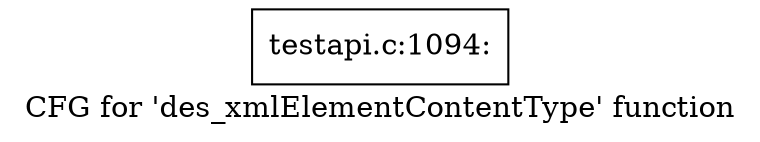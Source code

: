 digraph "CFG for 'des_xmlElementContentType' function" {
	label="CFG for 'des_xmlElementContentType' function";

	Node0x4ecfc60 [shape=record,label="{testapi.c:1094:}"];
}
